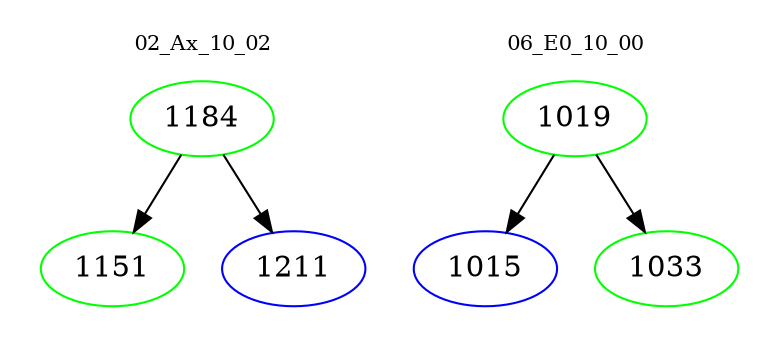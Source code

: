 digraph{
subgraph cluster_0 {
color = white
label = "02_Ax_10_02";
fontsize=10;
T0_1184 [label="1184", color="green"]
T0_1184 -> T0_1151 [color="black"]
T0_1151 [label="1151", color="green"]
T0_1184 -> T0_1211 [color="black"]
T0_1211 [label="1211", color="blue"]
}
subgraph cluster_1 {
color = white
label = "06_E0_10_00";
fontsize=10;
T1_1019 [label="1019", color="green"]
T1_1019 -> T1_1015 [color="black"]
T1_1015 [label="1015", color="blue"]
T1_1019 -> T1_1033 [color="black"]
T1_1033 [label="1033", color="green"]
}
}
